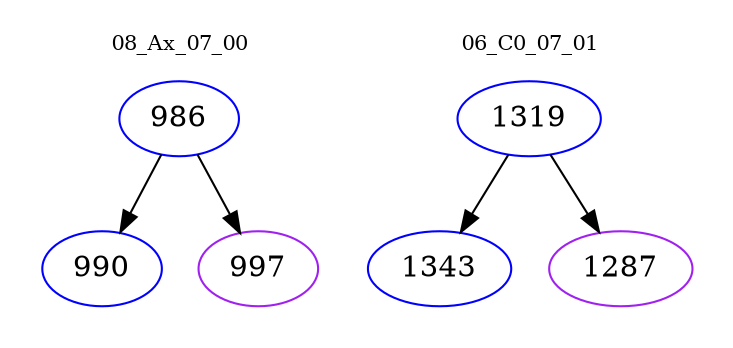 digraph{
subgraph cluster_0 {
color = white
label = "08_Ax_07_00";
fontsize=10;
T0_986 [label="986", color="blue"]
T0_986 -> T0_990 [color="black"]
T0_990 [label="990", color="blue"]
T0_986 -> T0_997 [color="black"]
T0_997 [label="997", color="purple"]
}
subgraph cluster_1 {
color = white
label = "06_C0_07_01";
fontsize=10;
T1_1319 [label="1319", color="blue"]
T1_1319 -> T1_1343 [color="black"]
T1_1343 [label="1343", color="blue"]
T1_1319 -> T1_1287 [color="black"]
T1_1287 [label="1287", color="purple"]
}
}
